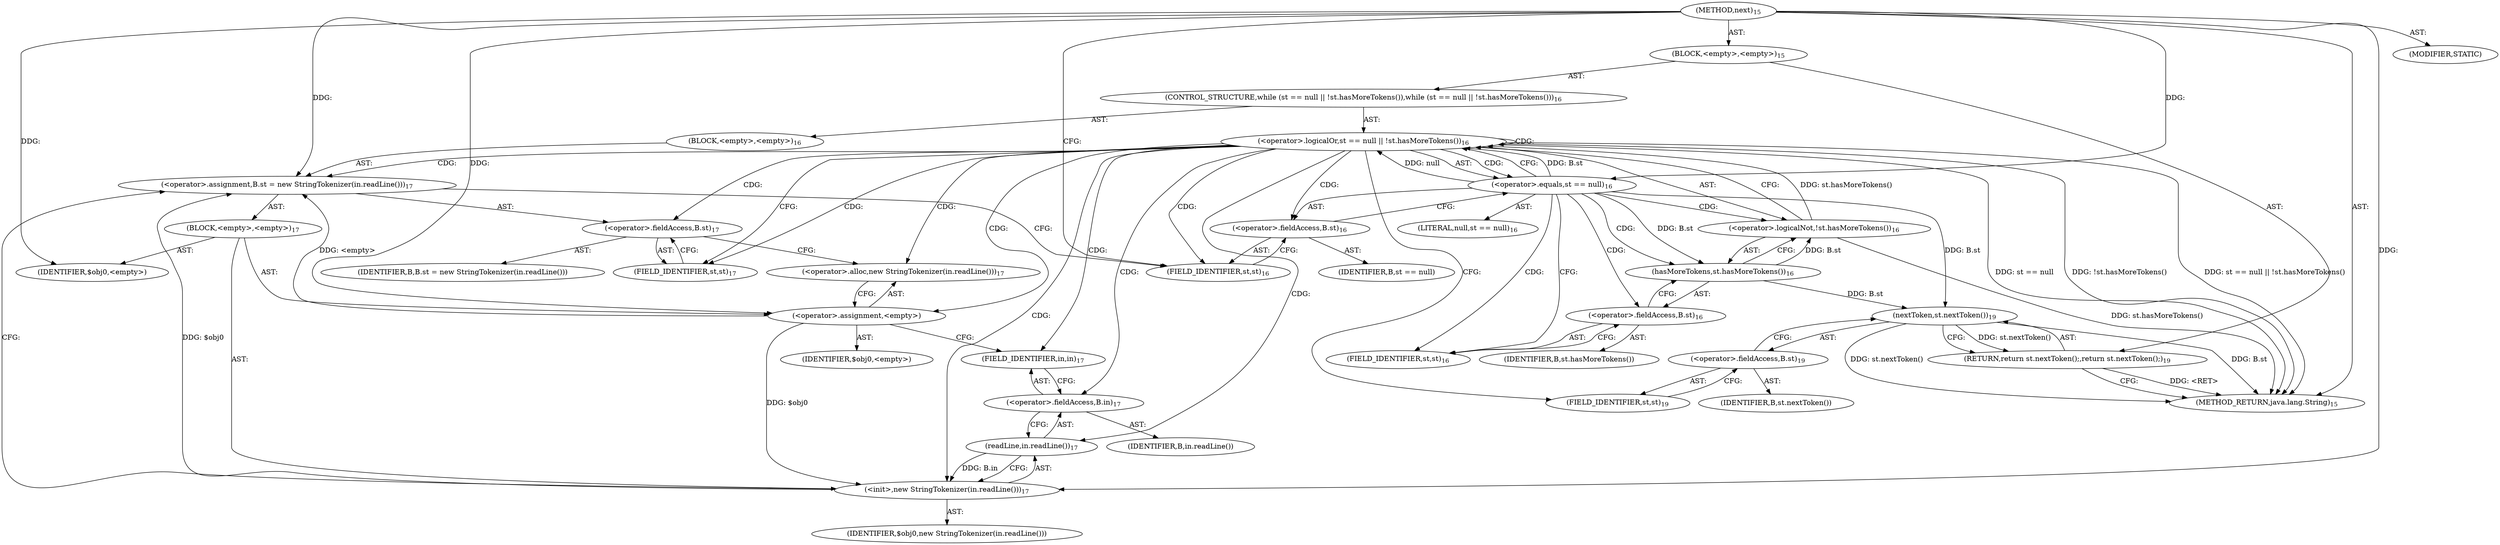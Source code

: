 digraph "next" {  
"27" [label = <(METHOD,next)<SUB>15</SUB>> ]
"28" [label = <(BLOCK,&lt;empty&gt;,&lt;empty&gt;)<SUB>15</SUB>> ]
"29" [label = <(CONTROL_STRUCTURE,while (st == null || !st.hasMoreTokens()),while (st == null || !st.hasMoreTokens()))<SUB>16</SUB>> ]
"30" [label = <(&lt;operator&gt;.logicalOr,st == null || !st.hasMoreTokens())<SUB>16</SUB>> ]
"31" [label = <(&lt;operator&gt;.equals,st == null)<SUB>16</SUB>> ]
"32" [label = <(&lt;operator&gt;.fieldAccess,B.st)<SUB>16</SUB>> ]
"33" [label = <(IDENTIFIER,B,st == null)> ]
"34" [label = <(FIELD_IDENTIFIER,st,st)<SUB>16</SUB>> ]
"35" [label = <(LITERAL,null,st == null)<SUB>16</SUB>> ]
"36" [label = <(&lt;operator&gt;.logicalNot,!st.hasMoreTokens())<SUB>16</SUB>> ]
"37" [label = <(hasMoreTokens,st.hasMoreTokens())<SUB>16</SUB>> ]
"38" [label = <(&lt;operator&gt;.fieldAccess,B.st)<SUB>16</SUB>> ]
"39" [label = <(IDENTIFIER,B,st.hasMoreTokens())> ]
"40" [label = <(FIELD_IDENTIFIER,st,st)<SUB>16</SUB>> ]
"41" [label = <(BLOCK,&lt;empty&gt;,&lt;empty&gt;)<SUB>16</SUB>> ]
"42" [label = <(&lt;operator&gt;.assignment,B.st = new StringTokenizer(in.readLine()))<SUB>17</SUB>> ]
"43" [label = <(&lt;operator&gt;.fieldAccess,B.st)<SUB>17</SUB>> ]
"44" [label = <(IDENTIFIER,B,B.st = new StringTokenizer(in.readLine()))> ]
"45" [label = <(FIELD_IDENTIFIER,st,st)<SUB>17</SUB>> ]
"46" [label = <(BLOCK,&lt;empty&gt;,&lt;empty&gt;)<SUB>17</SUB>> ]
"47" [label = <(&lt;operator&gt;.assignment,&lt;empty&gt;)> ]
"48" [label = <(IDENTIFIER,$obj0,&lt;empty&gt;)> ]
"49" [label = <(&lt;operator&gt;.alloc,new StringTokenizer(in.readLine()))<SUB>17</SUB>> ]
"50" [label = <(&lt;init&gt;,new StringTokenizer(in.readLine()))<SUB>17</SUB>> ]
"51" [label = <(IDENTIFIER,$obj0,new StringTokenizer(in.readLine()))> ]
"52" [label = <(readLine,in.readLine())<SUB>17</SUB>> ]
"53" [label = <(&lt;operator&gt;.fieldAccess,B.in)<SUB>17</SUB>> ]
"54" [label = <(IDENTIFIER,B,in.readLine())> ]
"55" [label = <(FIELD_IDENTIFIER,in,in)<SUB>17</SUB>> ]
"56" [label = <(IDENTIFIER,$obj0,&lt;empty&gt;)> ]
"57" [label = <(RETURN,return st.nextToken();,return st.nextToken();)<SUB>19</SUB>> ]
"58" [label = <(nextToken,st.nextToken())<SUB>19</SUB>> ]
"59" [label = <(&lt;operator&gt;.fieldAccess,B.st)<SUB>19</SUB>> ]
"60" [label = <(IDENTIFIER,B,st.nextToken())> ]
"61" [label = <(FIELD_IDENTIFIER,st,st)<SUB>19</SUB>> ]
"62" [label = <(MODIFIER,STATIC)> ]
"63" [label = <(METHOD_RETURN,java.lang.String)<SUB>15</SUB>> ]
  "27" -> "28"  [ label = "AST: "] 
  "27" -> "62"  [ label = "AST: "] 
  "27" -> "63"  [ label = "AST: "] 
  "28" -> "29"  [ label = "AST: "] 
  "28" -> "57"  [ label = "AST: "] 
  "29" -> "30"  [ label = "AST: "] 
  "29" -> "41"  [ label = "AST: "] 
  "30" -> "31"  [ label = "AST: "] 
  "30" -> "36"  [ label = "AST: "] 
  "31" -> "32"  [ label = "AST: "] 
  "31" -> "35"  [ label = "AST: "] 
  "32" -> "33"  [ label = "AST: "] 
  "32" -> "34"  [ label = "AST: "] 
  "36" -> "37"  [ label = "AST: "] 
  "37" -> "38"  [ label = "AST: "] 
  "38" -> "39"  [ label = "AST: "] 
  "38" -> "40"  [ label = "AST: "] 
  "41" -> "42"  [ label = "AST: "] 
  "42" -> "43"  [ label = "AST: "] 
  "42" -> "46"  [ label = "AST: "] 
  "43" -> "44"  [ label = "AST: "] 
  "43" -> "45"  [ label = "AST: "] 
  "46" -> "47"  [ label = "AST: "] 
  "46" -> "50"  [ label = "AST: "] 
  "46" -> "56"  [ label = "AST: "] 
  "47" -> "48"  [ label = "AST: "] 
  "47" -> "49"  [ label = "AST: "] 
  "50" -> "51"  [ label = "AST: "] 
  "50" -> "52"  [ label = "AST: "] 
  "52" -> "53"  [ label = "AST: "] 
  "53" -> "54"  [ label = "AST: "] 
  "53" -> "55"  [ label = "AST: "] 
  "57" -> "58"  [ label = "AST: "] 
  "58" -> "59"  [ label = "AST: "] 
  "59" -> "60"  [ label = "AST: "] 
  "59" -> "61"  [ label = "AST: "] 
  "57" -> "63"  [ label = "CFG: "] 
  "30" -> "45"  [ label = "CFG: "] 
  "30" -> "61"  [ label = "CFG: "] 
  "58" -> "57"  [ label = "CFG: "] 
  "31" -> "30"  [ label = "CFG: "] 
  "31" -> "40"  [ label = "CFG: "] 
  "36" -> "30"  [ label = "CFG: "] 
  "42" -> "34"  [ label = "CFG: "] 
  "59" -> "58"  [ label = "CFG: "] 
  "32" -> "31"  [ label = "CFG: "] 
  "37" -> "36"  [ label = "CFG: "] 
  "43" -> "49"  [ label = "CFG: "] 
  "61" -> "59"  [ label = "CFG: "] 
  "34" -> "32"  [ label = "CFG: "] 
  "38" -> "37"  [ label = "CFG: "] 
  "45" -> "43"  [ label = "CFG: "] 
  "47" -> "55"  [ label = "CFG: "] 
  "50" -> "42"  [ label = "CFG: "] 
  "40" -> "38"  [ label = "CFG: "] 
  "49" -> "47"  [ label = "CFG: "] 
  "52" -> "50"  [ label = "CFG: "] 
  "53" -> "52"  [ label = "CFG: "] 
  "55" -> "53"  [ label = "CFG: "] 
  "27" -> "34"  [ label = "CFG: "] 
  "57" -> "63"  [ label = "DDG: &lt;RET&gt;"] 
  "30" -> "63"  [ label = "DDG: st == null"] 
  "36" -> "63"  [ label = "DDG: st.hasMoreTokens()"] 
  "30" -> "63"  [ label = "DDG: !st.hasMoreTokens()"] 
  "30" -> "63"  [ label = "DDG: st == null || !st.hasMoreTokens()"] 
  "58" -> "63"  [ label = "DDG: B.st"] 
  "58" -> "63"  [ label = "DDG: st.nextToken()"] 
  "58" -> "57"  [ label = "DDG: st.nextToken()"] 
  "31" -> "30"  [ label = "DDG: B.st"] 
  "31" -> "30"  [ label = "DDG: null"] 
  "36" -> "30"  [ label = "DDG: st.hasMoreTokens()"] 
  "47" -> "42"  [ label = "DDG: &lt;empty&gt;"] 
  "50" -> "42"  [ label = "DDG: $obj0"] 
  "27" -> "42"  [ label = "DDG: "] 
  "31" -> "58"  [ label = "DDG: B.st"] 
  "37" -> "58"  [ label = "DDG: B.st"] 
  "27" -> "31"  [ label = "DDG: "] 
  "37" -> "36"  [ label = "DDG: B.st"] 
  "31" -> "37"  [ label = "DDG: B.st"] 
  "27" -> "47"  [ label = "DDG: "] 
  "27" -> "56"  [ label = "DDG: "] 
  "47" -> "50"  [ label = "DDG: $obj0"] 
  "27" -> "50"  [ label = "DDG: "] 
  "52" -> "50"  [ label = "DDG: B.in"] 
  "30" -> "47"  [ label = "CDG: "] 
  "30" -> "30"  [ label = "CDG: "] 
  "30" -> "34"  [ label = "CDG: "] 
  "30" -> "32"  [ label = "CDG: "] 
  "30" -> "49"  [ label = "CDG: "] 
  "30" -> "42"  [ label = "CDG: "] 
  "30" -> "52"  [ label = "CDG: "] 
  "30" -> "53"  [ label = "CDG: "] 
  "30" -> "45"  [ label = "CDG: "] 
  "30" -> "50"  [ label = "CDG: "] 
  "30" -> "55"  [ label = "CDG: "] 
  "30" -> "31"  [ label = "CDG: "] 
  "30" -> "43"  [ label = "CDG: "] 
  "31" -> "36"  [ label = "CDG: "] 
  "31" -> "37"  [ label = "CDG: "] 
  "31" -> "38"  [ label = "CDG: "] 
  "31" -> "40"  [ label = "CDG: "] 
}
